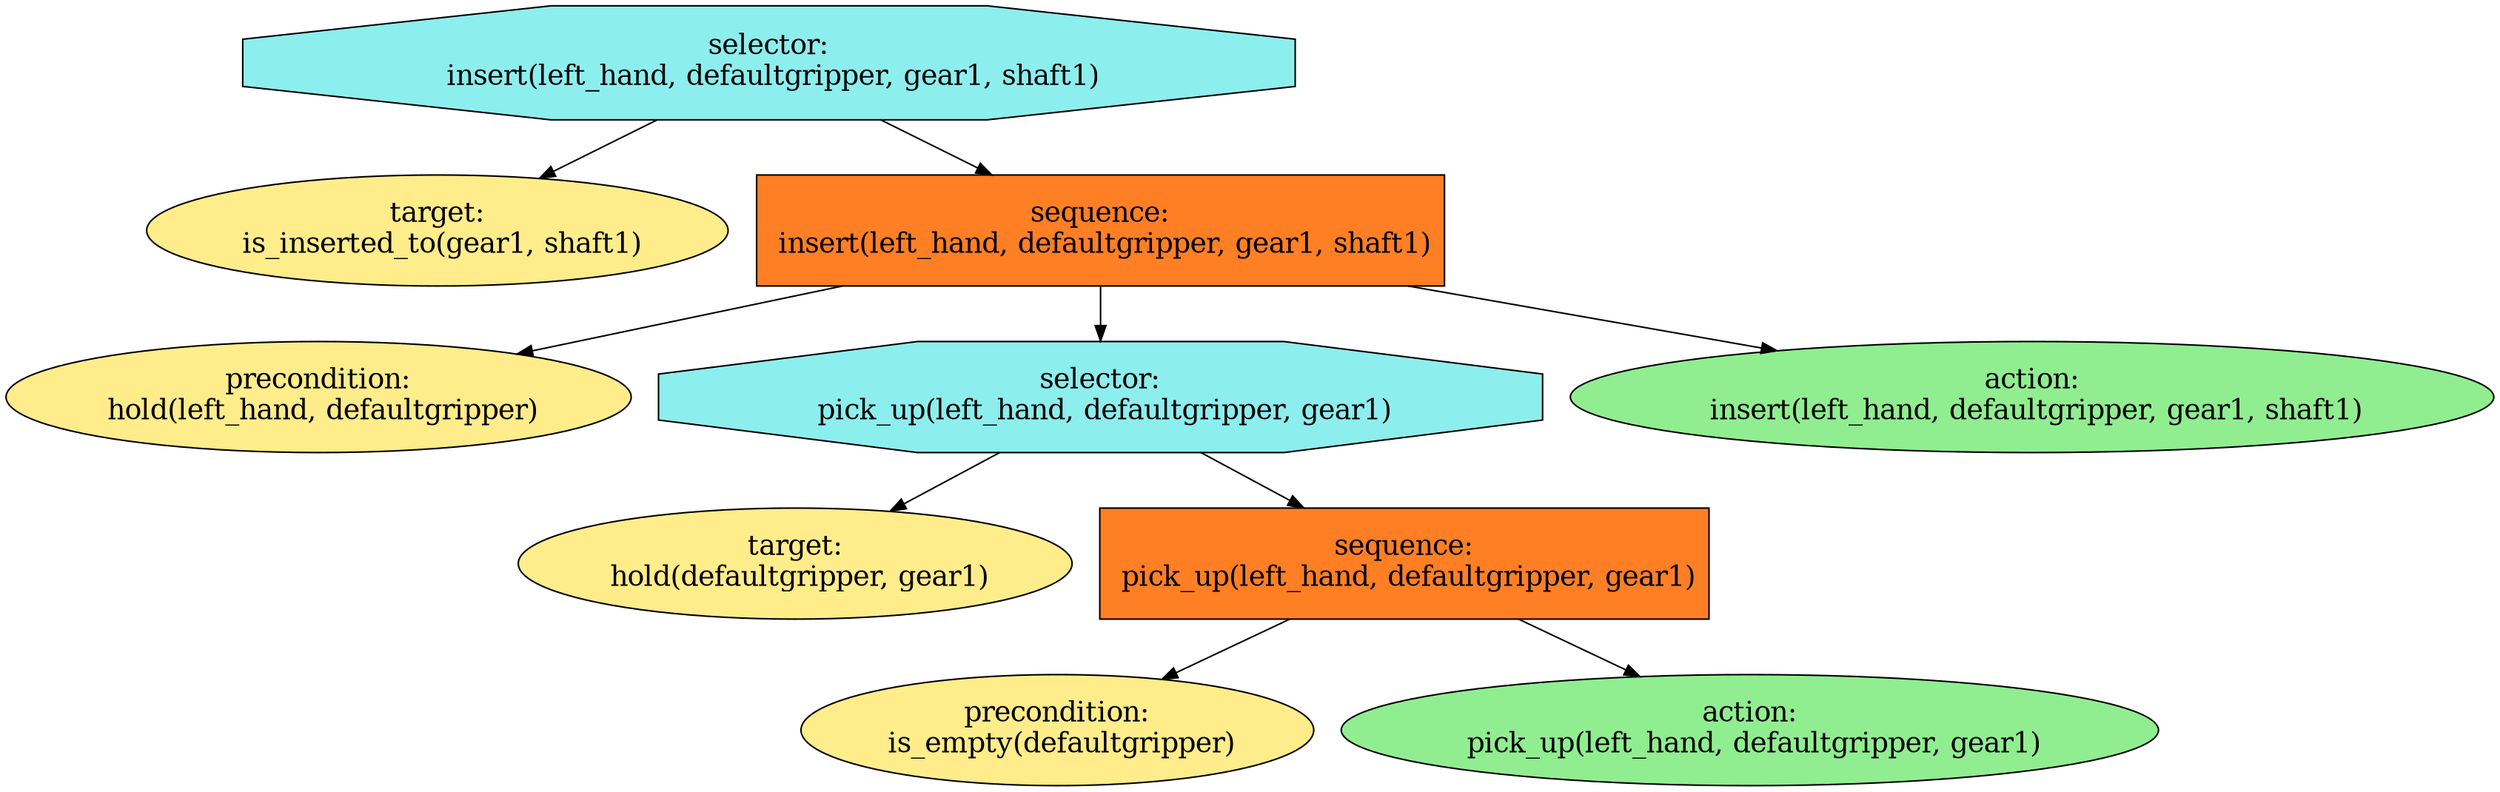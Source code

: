 digraph pastafarianism {
ordering=out;
graph [fontname="times-roman"];
node [fontname="times-roman"];
edge [fontname="times-roman"];
"selector:
 insert(left_hand, defaultgripper, gear1, shaft1)" [fillcolor=darkslategray2, fontcolor=black, fontsize=18, label="selector:
 insert(left_hand, defaultgripper, gear1, shaft1)", shape=octagon, style=filled];
"target:
 is_inserted_to(gear1, shaft1)" [fillcolor=lightgoldenrod1, fontcolor=black, fontsize=18, height=1.0, label="target:
 is_inserted_to(gear1, shaft1)", shape=ellipse, style=filled];
"selector:
 insert(left_hand, defaultgripper, gear1, shaft1)" -> "target:
 is_inserted_to(gear1, shaft1)";
"sequence:
 insert(left_hand, defaultgripper, gear1, shaft1)" [fillcolor=chocolate1, fontcolor=black, fontsize=18, height=1.0, label="sequence:
 insert(left_hand, defaultgripper, gear1, shaft1)", shape=box, style=filled];
"selector:
 insert(left_hand, defaultgripper, gear1, shaft1)" -> "sequence:
 insert(left_hand, defaultgripper, gear1, shaft1)";
"precondition:
 hold(left_hand, defaultgripper)" [fillcolor=lightgoldenrod1, fontcolor=black, fontsize=18, height=1.0, label="precondition:
 hold(left_hand, defaultgripper)", shape=ellipse, style=filled];
"sequence:
 insert(left_hand, defaultgripper, gear1, shaft1)" -> "precondition:
 hold(left_hand, defaultgripper)";
"selector:
 pick_up(left_hand, defaultgripper, gear1)" [fillcolor=darkslategray2, fontcolor=black, fontsize=18, height=1.0, label="selector:
 pick_up(left_hand, defaultgripper, gear1)", shape=octagon, style=filled];
"sequence:
 insert(left_hand, defaultgripper, gear1, shaft1)" -> "selector:
 pick_up(left_hand, defaultgripper, gear1)";
"target:
 hold(defaultgripper, gear1)" [fillcolor=lightgoldenrod1, fontcolor=black, fontsize=18, height=1.0, label="target:
 hold(defaultgripper, gear1)", shape=ellipse, style=filled];
"selector:
 pick_up(left_hand, defaultgripper, gear1)" -> "target:
 hold(defaultgripper, gear1)";
"sequence:
 pick_up(left_hand, defaultgripper, gear1)" [fillcolor=chocolate1, fontcolor=black, fontsize=18, height=1.0, label="sequence:
 pick_up(left_hand, defaultgripper, gear1)", shape=box, style=filled];
"selector:
 pick_up(left_hand, defaultgripper, gear1)" -> "sequence:
 pick_up(left_hand, defaultgripper, gear1)";
"precondition:
 is_empty(defaultgripper)" [fillcolor=lightgoldenrod1, fontcolor=black, fontsize=18, height=1.0, label="precondition:
 is_empty(defaultgripper)", shape=ellipse, style=filled];
"sequence:
 pick_up(left_hand, defaultgripper, gear1)" -> "precondition:
 is_empty(defaultgripper)";
"action:
 pick_up(left_hand, defaultgripper, gear1)" [fillcolor=lightgreen, fontcolor=black, fontsize=18, height=1.0, label="action:
 pick_up(left_hand, defaultgripper, gear1)", shape=ellipse, style=filled];
"sequence:
 pick_up(left_hand, defaultgripper, gear1)" -> "action:
 pick_up(left_hand, defaultgripper, gear1)";
"action:
 insert(left_hand, defaultgripper, gear1, shaft1)" [fillcolor=lightgreen, fontcolor=black, fontsize=18, height=1.0, label="action:
 insert(left_hand, defaultgripper, gear1, shaft1)", shape=ellipse, style=filled];
"sequence:
 insert(left_hand, defaultgripper, gear1, shaft1)" -> "action:
 insert(left_hand, defaultgripper, gear1, shaft1)";
}
